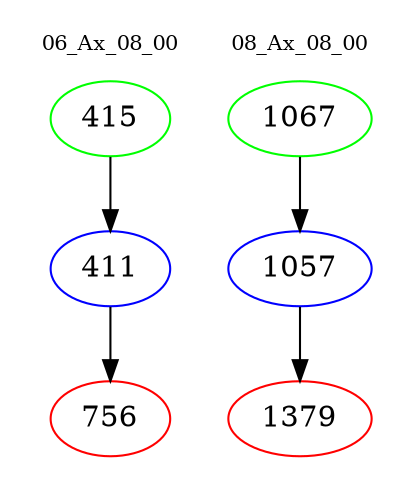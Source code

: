 digraph{
subgraph cluster_0 {
color = white
label = "06_Ax_08_00";
fontsize=10;
T0_415 [label="415", color="green"]
T0_415 -> T0_411 [color="black"]
T0_411 [label="411", color="blue"]
T0_411 -> T0_756 [color="black"]
T0_756 [label="756", color="red"]
}
subgraph cluster_1 {
color = white
label = "08_Ax_08_00";
fontsize=10;
T1_1067 [label="1067", color="green"]
T1_1067 -> T1_1057 [color="black"]
T1_1057 [label="1057", color="blue"]
T1_1057 -> T1_1379 [color="black"]
T1_1379 [label="1379", color="red"]
}
}
